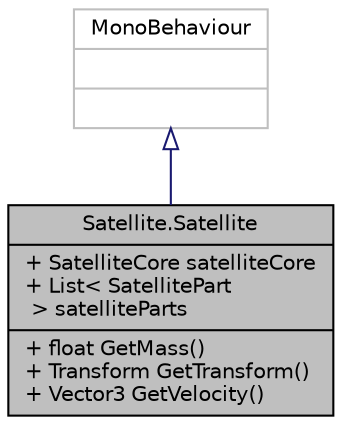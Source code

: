 digraph "Satellite.Satellite"
{
 // INTERACTIVE_SVG=YES
 // LATEX_PDF_SIZE
  edge [fontname="Helvetica",fontsize="10",labelfontname="Helvetica",labelfontsize="10"];
  node [fontname="Helvetica",fontsize="10",shape=record];
  Node1 [label="{Satellite.Satellite\n|+ SatelliteCore satelliteCore\l+ List\< SatellitePart\l \> satelliteParts\l|+ float GetMass()\l+ Transform GetTransform()\l+ Vector3 GetVelocity()\l}",height=0.2,width=0.4,color="black", fillcolor="grey75", style="filled", fontcolor="black",tooltip="卫星整体"];
  Node2 -> Node1 [dir="back",color="midnightblue",fontsize="10",style="solid",arrowtail="onormal",fontname="Helvetica"];
  Node2 [label="{MonoBehaviour\n||}",height=0.2,width=0.4,color="grey75", fillcolor="white", style="filled",tooltip=" "];
}
